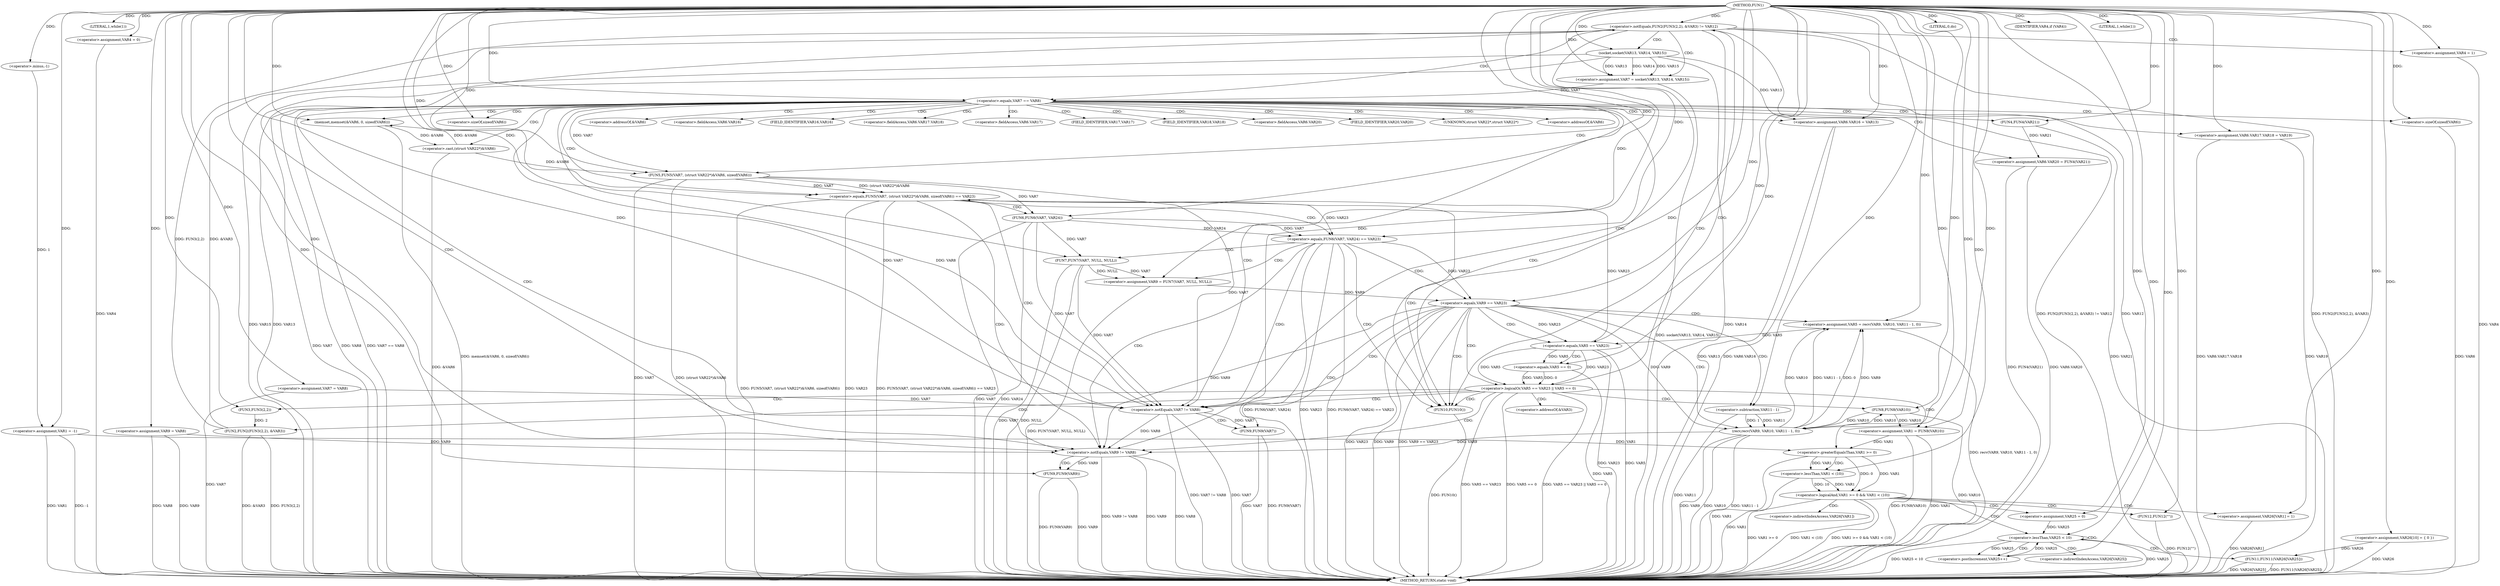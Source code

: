 digraph FUN1 {  
"1000100" [label = "(METHOD,FUN1)" ]
"1000296" [label = "(METHOD_RETURN,static void)" ]
"1000103" [label = "(<operator>.assignment,VAR1 = -1)" ]
"1000105" [label = "(<operator>.minus,-1)" ]
"1000108" [label = "(LITERAL,1,while(1))" ]
"1000113" [label = "(<operator>.assignment,VAR4 = 0)" ]
"1000119" [label = "(<operator>.assignment,VAR7 = VAR8)" ]
"1000123" [label = "(<operator>.assignment,VAR9 = VAR8)" ]
"1000130" [label = "(<operator>.notEquals,FUN2(FUN3(2,2), &VAR3) != VAR12)" ]
"1000131" [label = "(FUN2,FUN2(FUN3(2,2), &VAR3))" ]
"1000132" [label = "(FUN3,FUN3(2,2))" ]
"1000140" [label = "(<operator>.assignment,VAR4 = 1)" ]
"1000143" [label = "(<operator>.assignment,VAR7 = socket(VAR13, VAR14, VAR15))" ]
"1000145" [label = "(socket,socket(VAR13, VAR14, VAR15))" ]
"1000150" [label = "(<operator>.equals,VAR7 == VAR8)" ]
"1000155" [label = "(memset,memset(&VAR6, 0, sizeof(VAR6)))" ]
"1000159" [label = "(<operator>.sizeOf,sizeof(VAR6))" ]
"1000161" [label = "(<operator>.assignment,VAR6.VAR16 = VAR13)" ]
"1000166" [label = "(<operator>.assignment,VAR6.VAR17.VAR18 = VAR19)" ]
"1000173" [label = "(<operator>.assignment,VAR6.VAR20 = FUN4(VAR21))" ]
"1000177" [label = "(FUN4,FUN4(VAR21))" ]
"1000180" [label = "(<operator>.equals,FUN5(VAR7, (struct VAR22*)&VAR6, sizeof(VAR6)) == VAR23)" ]
"1000181" [label = "(FUN5,FUN5(VAR7, (struct VAR22*)&VAR6, sizeof(VAR6)))" ]
"1000183" [label = "(<operator>.cast,(struct VAR22*)&VAR6)" ]
"1000187" [label = "(<operator>.sizeOf,sizeof(VAR6))" ]
"1000193" [label = "(<operator>.equals,FUN6(VAR7, VAR24) == VAR23)" ]
"1000194" [label = "(FUN6,FUN6(VAR7, VAR24))" ]
"1000200" [label = "(<operator>.assignment,VAR9 = FUN7(VAR7, NULL, NULL))" ]
"1000202" [label = "(FUN7,FUN7(VAR7, NULL, NULL))" ]
"1000207" [label = "(<operator>.equals,VAR9 == VAR23)" ]
"1000212" [label = "(<operator>.assignment,VAR5 = recv(VAR9, VAR10, VAR11 - 1, 0))" ]
"1000214" [label = "(recv,recv(VAR9, VAR10, VAR11 - 1, 0))" ]
"1000217" [label = "(<operator>.subtraction,VAR11 - 1)" ]
"1000222" [label = "(<operator>.logicalOr,VAR5 == VAR23 || VAR5 == 0)" ]
"1000223" [label = "(<operator>.equals,VAR5 == VAR23)" ]
"1000226" [label = "(<operator>.equals,VAR5 == 0)" ]
"1000231" [label = "(<operator>.assignment,VAR1 = FUN8(VAR10))" ]
"1000233" [label = "(FUN8,FUN8(VAR10))" ]
"1000235" [label = "(LITERAL,0,do)" ]
"1000237" [label = "(<operator>.notEquals,VAR7 != VAR8)" ]
"1000241" [label = "(FUN9,FUN9(VAR7))" ]
"1000244" [label = "(<operator>.notEquals,VAR9 != VAR8)" ]
"1000248" [label = "(FUN9,FUN9(VAR9))" ]
"1000251" [label = "(IDENTIFIER,VAR4,if (VAR4))" ]
"1000253" [label = "(FUN10,FUN10())" ]
"1000256" [label = "(LITERAL,1,while(1))" ]
"1000261" [label = "(<operator>.assignment,VAR26[10] = { 0 })" ]
"1000264" [label = "(<operator>.logicalAnd,VAR1 >= 0 && VAR1 < (10))" ]
"1000265" [label = "(<operator>.greaterEqualsThan,VAR1 >= 0)" ]
"1000268" [label = "(<operator>.lessThan,VAR1 < (10))" ]
"1000272" [label = "(<operator>.assignment,VAR26[VAR1] = 1)" ]
"1000278" [label = "(<operator>.assignment,VAR25 = 0)" ]
"1000281" [label = "(<operator>.lessThan,VAR25 < 10)" ]
"1000284" [label = "(<operator>.postIncrement,VAR25++)" ]
"1000287" [label = "(FUN11,FUN11(VAR26[VAR25]))" ]
"1000293" [label = "(FUN12,FUN12(\"\"))" ]
"1000135" [label = "(<operator>.addressOf,&VAR3)" ]
"1000156" [label = "(<operator>.addressOf,&VAR6)" ]
"1000162" [label = "(<operator>.fieldAccess,VAR6.VAR16)" ]
"1000164" [label = "(FIELD_IDENTIFIER,VAR16,VAR16)" ]
"1000167" [label = "(<operator>.fieldAccess,VAR6.VAR17.VAR18)" ]
"1000168" [label = "(<operator>.fieldAccess,VAR6.VAR17)" ]
"1000170" [label = "(FIELD_IDENTIFIER,VAR17,VAR17)" ]
"1000171" [label = "(FIELD_IDENTIFIER,VAR18,VAR18)" ]
"1000174" [label = "(<operator>.fieldAccess,VAR6.VAR20)" ]
"1000176" [label = "(FIELD_IDENTIFIER,VAR20,VAR20)" ]
"1000184" [label = "(UNKNOWN,struct VAR22*,struct VAR22*)" ]
"1000185" [label = "(<operator>.addressOf,&VAR6)" ]
"1000273" [label = "(<operator>.indirectIndexAccess,VAR26[VAR1])" ]
"1000288" [label = "(<operator>.indirectIndexAccess,VAR26[VAR25])" ]
  "1000130" -> "1000296"  [ label = "DDG: FUN2(FUN3(2,2), &VAR3) != VAR12"] 
  "1000183" -> "1000296"  [ label = "DDG: &VAR6"] 
  "1000253" -> "1000296"  [ label = "DDG: FUN10()"] 
  "1000103" -> "1000296"  [ label = "DDG: VAR1"] 
  "1000180" -> "1000296"  [ label = "DDG: FUN5(VAR7, (struct VAR22*)&VAR6, sizeof(VAR6))"] 
  "1000181" -> "1000296"  [ label = "DDG: VAR7"] 
  "1000248" -> "1000296"  [ label = "DDG: FUN9(VAR9)"] 
  "1000187" -> "1000296"  [ label = "DDG: VAR6"] 
  "1000177" -> "1000296"  [ label = "DDG: VAR21"] 
  "1000166" -> "1000296"  [ label = "DDG: VAR19"] 
  "1000223" -> "1000296"  [ label = "DDG: VAR23"] 
  "1000123" -> "1000296"  [ label = "DDG: VAR8"] 
  "1000193" -> "1000296"  [ label = "DDG: FUN6(VAR7, VAR24)"] 
  "1000226" -> "1000296"  [ label = "DDG: VAR5"] 
  "1000222" -> "1000296"  [ label = "DDG: VAR5 == VAR23"] 
  "1000237" -> "1000296"  [ label = "DDG: VAR7 != VAR8"] 
  "1000207" -> "1000296"  [ label = "DDG: VAR23"] 
  "1000281" -> "1000296"  [ label = "DDG: VAR25"] 
  "1000150" -> "1000296"  [ label = "DDG: VAR7"] 
  "1000231" -> "1000296"  [ label = "DDG: FUN8(VAR10)"] 
  "1000293" -> "1000296"  [ label = "DDG: FUN12(\"\")"] 
  "1000214" -> "1000296"  [ label = "DDG: VAR10"] 
  "1000287" -> "1000296"  [ label = "DDG: FUN11(VAR26[VAR25])"] 
  "1000103" -> "1000296"  [ label = "DDG: -1"] 
  "1000222" -> "1000296"  [ label = "DDG: VAR5 == 0"] 
  "1000214" -> "1000296"  [ label = "DDG: VAR11 - 1"] 
  "1000212" -> "1000296"  [ label = "DDG: recv(VAR9, VAR10, VAR11 - 1, 0)"] 
  "1000180" -> "1000296"  [ label = "DDG: VAR23"] 
  "1000237" -> "1000296"  [ label = "DDG: VAR7"] 
  "1000113" -> "1000296"  [ label = "DDG: VAR4"] 
  "1000131" -> "1000296"  [ label = "DDG: FUN3(2,2)"] 
  "1000140" -> "1000296"  [ label = "DDG: VAR4"] 
  "1000194" -> "1000296"  [ label = "DDG: VAR7"] 
  "1000150" -> "1000296"  [ label = "DDG: VAR8"] 
  "1000264" -> "1000296"  [ label = "DDG: VAR1 >= 0"] 
  "1000268" -> "1000296"  [ label = "DDG: VAR1"] 
  "1000264" -> "1000296"  [ label = "DDG: VAR1 < (10)"] 
  "1000155" -> "1000296"  [ label = "DDG: memset(&VAR6, 0, sizeof(VAR6))"] 
  "1000166" -> "1000296"  [ label = "DDG: VAR6.VAR17.VAR18"] 
  "1000180" -> "1000296"  [ label = "DDG: FUN5(VAR7, (struct VAR22*)&VAR6, sizeof(VAR6)) == VAR23"] 
  "1000264" -> "1000296"  [ label = "DDG: VAR1 >= 0 && VAR1 < (10)"] 
  "1000217" -> "1000296"  [ label = "DDG: VAR11"] 
  "1000202" -> "1000296"  [ label = "DDG: VAR7"] 
  "1000222" -> "1000296"  [ label = "DDG: VAR5 == VAR23 || VAR5 == 0"] 
  "1000207" -> "1000296"  [ label = "DDG: VAR9"] 
  "1000145" -> "1000296"  [ label = "DDG: VAR15"] 
  "1000207" -> "1000296"  [ label = "DDG: VAR9 == VAR23"] 
  "1000265" -> "1000296"  [ label = "DDG: VAR1"] 
  "1000261" -> "1000296"  [ label = "DDG: VAR26"] 
  "1000193" -> "1000296"  [ label = "DDG: VAR23"] 
  "1000272" -> "1000296"  [ label = "DDG: VAR26[VAR1]"] 
  "1000231" -> "1000296"  [ label = "DDG: VAR1"] 
  "1000131" -> "1000296"  [ label = "DDG: &VAR3"] 
  "1000193" -> "1000296"  [ label = "DDG: FUN6(VAR7, VAR24) == VAR23"] 
  "1000281" -> "1000296"  [ label = "DDG: VAR25 < 10"] 
  "1000119" -> "1000296"  [ label = "DDG: VAR7"] 
  "1000233" -> "1000296"  [ label = "DDG: VAR10"] 
  "1000241" -> "1000296"  [ label = "DDG: VAR7"] 
  "1000143" -> "1000296"  [ label = "DDG: socket(VAR13, VAR14, VAR15)"] 
  "1000287" -> "1000296"  [ label = "DDG: VAR26[VAR25]"] 
  "1000214" -> "1000296"  [ label = "DDG: VAR9"] 
  "1000173" -> "1000296"  [ label = "DDG: FUN4(VAR21)"] 
  "1000244" -> "1000296"  [ label = "DDG: VAR9 != VAR8"] 
  "1000150" -> "1000296"  [ label = "DDG: VAR7 == VAR8"] 
  "1000202" -> "1000296"  [ label = "DDG: NULL"] 
  "1000244" -> "1000296"  [ label = "DDG: VAR9"] 
  "1000194" -> "1000296"  [ label = "DDG: VAR24"] 
  "1000161" -> "1000296"  [ label = "DDG: VAR6.VAR16"] 
  "1000244" -> "1000296"  [ label = "DDG: VAR8"] 
  "1000145" -> "1000296"  [ label = "DDG: VAR13"] 
  "1000241" -> "1000296"  [ label = "DDG: FUN9(VAR7)"] 
  "1000145" -> "1000296"  [ label = "DDG: VAR14"] 
  "1000181" -> "1000296"  [ label = "DDG: (struct VAR22*)&VAR6"] 
  "1000173" -> "1000296"  [ label = "DDG: VAR6.VAR20"] 
  "1000130" -> "1000296"  [ label = "DDG: VAR12"] 
  "1000248" -> "1000296"  [ label = "DDG: VAR9"] 
  "1000223" -> "1000296"  [ label = "DDG: VAR5"] 
  "1000123" -> "1000296"  [ label = "DDG: VAR9"] 
  "1000161" -> "1000296"  [ label = "DDG: VAR13"] 
  "1000130" -> "1000296"  [ label = "DDG: FUN2(FUN3(2,2), &VAR3)"] 
  "1000200" -> "1000296"  [ label = "DDG: FUN7(VAR7, NULL, NULL)"] 
  "1000105" -> "1000103"  [ label = "DDG: 1"] 
  "1000100" -> "1000103"  [ label = "DDG: "] 
  "1000100" -> "1000105"  [ label = "DDG: "] 
  "1000100" -> "1000108"  [ label = "DDG: "] 
  "1000100" -> "1000113"  [ label = "DDG: "] 
  "1000100" -> "1000119"  [ label = "DDG: "] 
  "1000100" -> "1000123"  [ label = "DDG: "] 
  "1000131" -> "1000130"  [ label = "DDG: FUN3(2,2)"] 
  "1000131" -> "1000130"  [ label = "DDG: &VAR3"] 
  "1000132" -> "1000131"  [ label = "DDG: 2"] 
  "1000100" -> "1000132"  [ label = "DDG: "] 
  "1000100" -> "1000130"  [ label = "DDG: "] 
  "1000100" -> "1000140"  [ label = "DDG: "] 
  "1000145" -> "1000143"  [ label = "DDG: VAR13"] 
  "1000145" -> "1000143"  [ label = "DDG: VAR14"] 
  "1000145" -> "1000143"  [ label = "DDG: VAR15"] 
  "1000100" -> "1000143"  [ label = "DDG: "] 
  "1000100" -> "1000145"  [ label = "DDG: "] 
  "1000143" -> "1000150"  [ label = "DDG: VAR7"] 
  "1000100" -> "1000150"  [ label = "DDG: "] 
  "1000183" -> "1000155"  [ label = "DDG: &VAR6"] 
  "1000100" -> "1000155"  [ label = "DDG: "] 
  "1000100" -> "1000159"  [ label = "DDG: "] 
  "1000145" -> "1000161"  [ label = "DDG: VAR13"] 
  "1000100" -> "1000161"  [ label = "DDG: "] 
  "1000100" -> "1000166"  [ label = "DDG: "] 
  "1000177" -> "1000173"  [ label = "DDG: VAR21"] 
  "1000100" -> "1000177"  [ label = "DDG: "] 
  "1000181" -> "1000180"  [ label = "DDG: VAR7"] 
  "1000181" -> "1000180"  [ label = "DDG: (struct VAR22*)&VAR6"] 
  "1000150" -> "1000181"  [ label = "DDG: VAR7"] 
  "1000100" -> "1000181"  [ label = "DDG: "] 
  "1000183" -> "1000181"  [ label = "DDG: &VAR6"] 
  "1000155" -> "1000183"  [ label = "DDG: &VAR6"] 
  "1000100" -> "1000187"  [ label = "DDG: "] 
  "1000223" -> "1000180"  [ label = "DDG: VAR23"] 
  "1000100" -> "1000180"  [ label = "DDG: "] 
  "1000194" -> "1000193"  [ label = "DDG: VAR7"] 
  "1000194" -> "1000193"  [ label = "DDG: VAR24"] 
  "1000181" -> "1000194"  [ label = "DDG: VAR7"] 
  "1000100" -> "1000194"  [ label = "DDG: "] 
  "1000180" -> "1000193"  [ label = "DDG: VAR23"] 
  "1000100" -> "1000193"  [ label = "DDG: "] 
  "1000202" -> "1000200"  [ label = "DDG: VAR7"] 
  "1000202" -> "1000200"  [ label = "DDG: NULL"] 
  "1000100" -> "1000200"  [ label = "DDG: "] 
  "1000194" -> "1000202"  [ label = "DDG: VAR7"] 
  "1000100" -> "1000202"  [ label = "DDG: "] 
  "1000200" -> "1000207"  [ label = "DDG: VAR9"] 
  "1000100" -> "1000207"  [ label = "DDG: "] 
  "1000193" -> "1000207"  [ label = "DDG: VAR23"] 
  "1000214" -> "1000212"  [ label = "DDG: VAR9"] 
  "1000214" -> "1000212"  [ label = "DDG: VAR10"] 
  "1000214" -> "1000212"  [ label = "DDG: VAR11 - 1"] 
  "1000214" -> "1000212"  [ label = "DDG: 0"] 
  "1000100" -> "1000212"  [ label = "DDG: "] 
  "1000207" -> "1000214"  [ label = "DDG: VAR9"] 
  "1000100" -> "1000214"  [ label = "DDG: "] 
  "1000233" -> "1000214"  [ label = "DDG: VAR10"] 
  "1000217" -> "1000214"  [ label = "DDG: VAR11"] 
  "1000217" -> "1000214"  [ label = "DDG: 1"] 
  "1000100" -> "1000217"  [ label = "DDG: "] 
  "1000223" -> "1000222"  [ label = "DDG: VAR5"] 
  "1000223" -> "1000222"  [ label = "DDG: VAR23"] 
  "1000212" -> "1000223"  [ label = "DDG: VAR5"] 
  "1000100" -> "1000223"  [ label = "DDG: "] 
  "1000207" -> "1000223"  [ label = "DDG: VAR23"] 
  "1000226" -> "1000222"  [ label = "DDG: VAR5"] 
  "1000226" -> "1000222"  [ label = "DDG: 0"] 
  "1000223" -> "1000226"  [ label = "DDG: VAR5"] 
  "1000100" -> "1000226"  [ label = "DDG: "] 
  "1000233" -> "1000231"  [ label = "DDG: VAR10"] 
  "1000100" -> "1000231"  [ label = "DDG: "] 
  "1000214" -> "1000233"  [ label = "DDG: VAR10"] 
  "1000100" -> "1000233"  [ label = "DDG: "] 
  "1000100" -> "1000235"  [ label = "DDG: "] 
  "1000181" -> "1000237"  [ label = "DDG: VAR7"] 
  "1000150" -> "1000237"  [ label = "DDG: VAR7"] 
  "1000194" -> "1000237"  [ label = "DDG: VAR7"] 
  "1000202" -> "1000237"  [ label = "DDG: VAR7"] 
  "1000119" -> "1000237"  [ label = "DDG: VAR7"] 
  "1000100" -> "1000237"  [ label = "DDG: "] 
  "1000150" -> "1000237"  [ label = "DDG: VAR8"] 
  "1000237" -> "1000241"  [ label = "DDG: VAR7"] 
  "1000100" -> "1000241"  [ label = "DDG: "] 
  "1000207" -> "1000244"  [ label = "DDG: VAR9"] 
  "1000214" -> "1000244"  [ label = "DDG: VAR9"] 
  "1000123" -> "1000244"  [ label = "DDG: VAR9"] 
  "1000100" -> "1000244"  [ label = "DDG: "] 
  "1000237" -> "1000244"  [ label = "DDG: VAR8"] 
  "1000244" -> "1000248"  [ label = "DDG: VAR9"] 
  "1000100" -> "1000248"  [ label = "DDG: "] 
  "1000100" -> "1000251"  [ label = "DDG: "] 
  "1000100" -> "1000253"  [ label = "DDG: "] 
  "1000100" -> "1000256"  [ label = "DDG: "] 
  "1000100" -> "1000261"  [ label = "DDG: "] 
  "1000265" -> "1000264"  [ label = "DDG: VAR1"] 
  "1000265" -> "1000264"  [ label = "DDG: 0"] 
  "1000103" -> "1000265"  [ label = "DDG: VAR1"] 
  "1000231" -> "1000265"  [ label = "DDG: VAR1"] 
  "1000100" -> "1000265"  [ label = "DDG: "] 
  "1000268" -> "1000264"  [ label = "DDG: VAR1"] 
  "1000268" -> "1000264"  [ label = "DDG: 10"] 
  "1000265" -> "1000268"  [ label = "DDG: VAR1"] 
  "1000100" -> "1000268"  [ label = "DDG: "] 
  "1000100" -> "1000272"  [ label = "DDG: "] 
  "1000100" -> "1000278"  [ label = "DDG: "] 
  "1000284" -> "1000281"  [ label = "DDG: VAR25"] 
  "1000278" -> "1000281"  [ label = "DDG: VAR25"] 
  "1000100" -> "1000281"  [ label = "DDG: "] 
  "1000281" -> "1000284"  [ label = "DDG: VAR25"] 
  "1000100" -> "1000284"  [ label = "DDG: "] 
  "1000261" -> "1000287"  [ label = "DDG: VAR26"] 
  "1000100" -> "1000293"  [ label = "DDG: "] 
  "1000130" -> "1000150"  [ label = "CDG: "] 
  "1000130" -> "1000145"  [ label = "CDG: "] 
  "1000130" -> "1000143"  [ label = "CDG: "] 
  "1000130" -> "1000140"  [ label = "CDG: "] 
  "1000130" -> "1000244"  [ label = "CDG: "] 
  "1000130" -> "1000237"  [ label = "CDG: "] 
  "1000130" -> "1000253"  [ label = "CDG: "] 
  "1000150" -> "1000164"  [ label = "CDG: "] 
  "1000150" -> "1000174"  [ label = "CDG: "] 
  "1000150" -> "1000156"  [ label = "CDG: "] 
  "1000150" -> "1000161"  [ label = "CDG: "] 
  "1000150" -> "1000166"  [ label = "CDG: "] 
  "1000150" -> "1000180"  [ label = "CDG: "] 
  "1000150" -> "1000183"  [ label = "CDG: "] 
  "1000150" -> "1000167"  [ label = "CDG: "] 
  "1000150" -> "1000176"  [ label = "CDG: "] 
  "1000150" -> "1000187"  [ label = "CDG: "] 
  "1000150" -> "1000185"  [ label = "CDG: "] 
  "1000150" -> "1000168"  [ label = "CDG: "] 
  "1000150" -> "1000159"  [ label = "CDG: "] 
  "1000150" -> "1000173"  [ label = "CDG: "] 
  "1000150" -> "1000155"  [ label = "CDG: "] 
  "1000150" -> "1000170"  [ label = "CDG: "] 
  "1000150" -> "1000171"  [ label = "CDG: "] 
  "1000150" -> "1000184"  [ label = "CDG: "] 
  "1000150" -> "1000177"  [ label = "CDG: "] 
  "1000150" -> "1000162"  [ label = "CDG: "] 
  "1000150" -> "1000181"  [ label = "CDG: "] 
  "1000150" -> "1000244"  [ label = "CDG: "] 
  "1000150" -> "1000237"  [ label = "CDG: "] 
  "1000150" -> "1000253"  [ label = "CDG: "] 
  "1000180" -> "1000194"  [ label = "CDG: "] 
  "1000180" -> "1000193"  [ label = "CDG: "] 
  "1000180" -> "1000244"  [ label = "CDG: "] 
  "1000180" -> "1000237"  [ label = "CDG: "] 
  "1000180" -> "1000253"  [ label = "CDG: "] 
  "1000193" -> "1000200"  [ label = "CDG: "] 
  "1000193" -> "1000207"  [ label = "CDG: "] 
  "1000193" -> "1000202"  [ label = "CDG: "] 
  "1000193" -> "1000244"  [ label = "CDG: "] 
  "1000193" -> "1000237"  [ label = "CDG: "] 
  "1000193" -> "1000253"  [ label = "CDG: "] 
  "1000207" -> "1000222"  [ label = "CDG: "] 
  "1000207" -> "1000214"  [ label = "CDG: "] 
  "1000207" -> "1000217"  [ label = "CDG: "] 
  "1000207" -> "1000212"  [ label = "CDG: "] 
  "1000207" -> "1000223"  [ label = "CDG: "] 
  "1000207" -> "1000244"  [ label = "CDG: "] 
  "1000207" -> "1000237"  [ label = "CDG: "] 
  "1000207" -> "1000253"  [ label = "CDG: "] 
  "1000222" -> "1000233"  [ label = "CDG: "] 
  "1000222" -> "1000231"  [ label = "CDG: "] 
  "1000222" -> "1000244"  [ label = "CDG: "] 
  "1000222" -> "1000132"  [ label = "CDG: "] 
  "1000222" -> "1000130"  [ label = "CDG: "] 
  "1000222" -> "1000135"  [ label = "CDG: "] 
  "1000222" -> "1000131"  [ label = "CDG: "] 
  "1000222" -> "1000237"  [ label = "CDG: "] 
  "1000222" -> "1000253"  [ label = "CDG: "] 
  "1000223" -> "1000226"  [ label = "CDG: "] 
  "1000237" -> "1000241"  [ label = "CDG: "] 
  "1000244" -> "1000248"  [ label = "CDG: "] 
  "1000264" -> "1000293"  [ label = "CDG: "] 
  "1000264" -> "1000281"  [ label = "CDG: "] 
  "1000264" -> "1000273"  [ label = "CDG: "] 
  "1000264" -> "1000272"  [ label = "CDG: "] 
  "1000264" -> "1000278"  [ label = "CDG: "] 
  "1000265" -> "1000268"  [ label = "CDG: "] 
  "1000281" -> "1000281"  [ label = "CDG: "] 
  "1000281" -> "1000284"  [ label = "CDG: "] 
  "1000281" -> "1000288"  [ label = "CDG: "] 
  "1000281" -> "1000287"  [ label = "CDG: "] 
}
